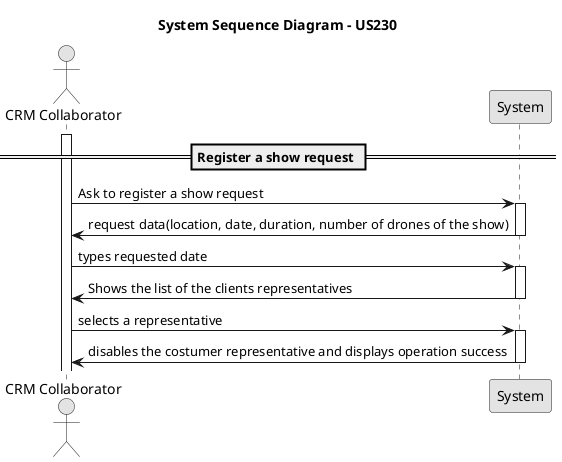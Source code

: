 @startuml
skinparam monochrome true
skinparam packageStyle rectangle
skinparam shadowing false

actor "CRM Collaborator" as crmCollaborator
participant "System" as system

title System Sequence Diagram - US230

 == Register a show request ==
 activate crmCollaborator

     crmCollaborator -> system : Ask to register a show request
     activate system

         system -> crmCollaborator : request data(location, date, duration, number of drones of the show)
     deactivate system

     crmCollaborator -> system : types requested date
     activate system

         system -> crmCollaborator : Shows the list of the clients representatives
     deactivate system

     crmCollaborator -> system : selects a representative
     activate system

         system -> crmCollaborator : disables the costumer representative and displays operation success
     deactivate system

 @enduml